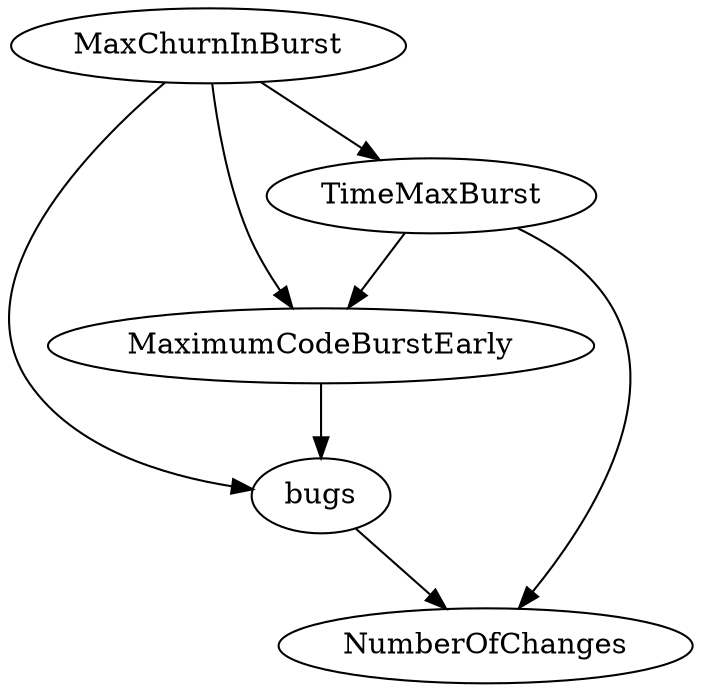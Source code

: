 digraph {
   bugs;
   NumberOfChanges;
   MaximumCodeBurstEarly;
   MaxChurnInBurst;
   TimeMaxBurst;
   bugs -> NumberOfChanges;
   MaximumCodeBurstEarly -> bugs;
   MaxChurnInBurst -> bugs;
   MaxChurnInBurst -> MaximumCodeBurstEarly;
   MaxChurnInBurst -> TimeMaxBurst;
   TimeMaxBurst -> NumberOfChanges;
   TimeMaxBurst -> MaximumCodeBurstEarly;
}

